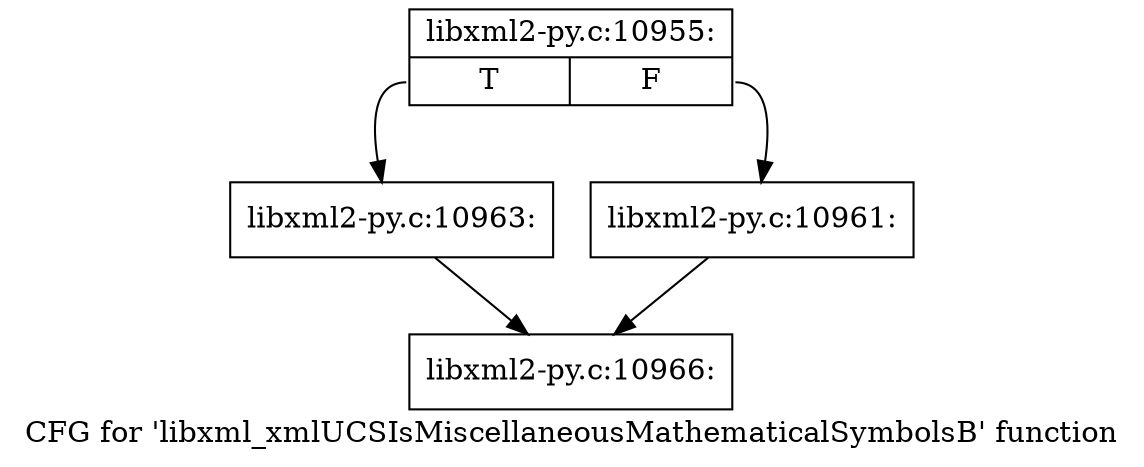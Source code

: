 digraph "CFG for 'libxml_xmlUCSIsMiscellaneousMathematicalSymbolsB' function" {
	label="CFG for 'libxml_xmlUCSIsMiscellaneousMathematicalSymbolsB' function";

	Node0x45f1ab0 [shape=record,label="{libxml2-py.c:10955:|{<s0>T|<s1>F}}"];
	Node0x45f1ab0:s0 -> Node0x45f4880;
	Node0x45f1ab0:s1 -> Node0x45f4830;
	Node0x45f4830 [shape=record,label="{libxml2-py.c:10961:}"];
	Node0x45f4830 -> Node0x45f1e60;
	Node0x45f4880 [shape=record,label="{libxml2-py.c:10963:}"];
	Node0x45f4880 -> Node0x45f1e60;
	Node0x45f1e60 [shape=record,label="{libxml2-py.c:10966:}"];
}
